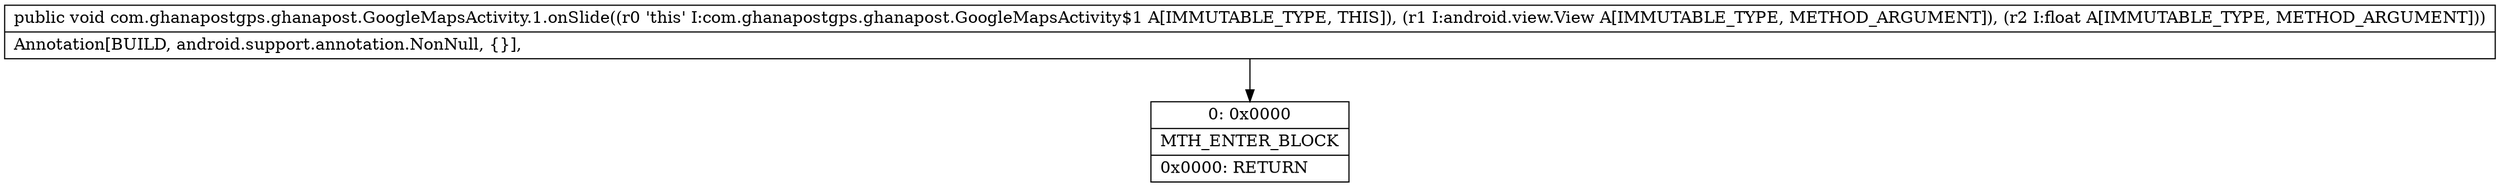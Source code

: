 digraph "CFG forcom.ghanapostgps.ghanapost.GoogleMapsActivity.1.onSlide(Landroid\/view\/View;F)V" {
Node_0 [shape=record,label="{0\:\ 0x0000|MTH_ENTER_BLOCK\l|0x0000: RETURN   \l}"];
MethodNode[shape=record,label="{public void com.ghanapostgps.ghanapost.GoogleMapsActivity.1.onSlide((r0 'this' I:com.ghanapostgps.ghanapost.GoogleMapsActivity$1 A[IMMUTABLE_TYPE, THIS]), (r1 I:android.view.View A[IMMUTABLE_TYPE, METHOD_ARGUMENT]), (r2 I:float A[IMMUTABLE_TYPE, METHOD_ARGUMENT]))  | Annotation[BUILD, android.support.annotation.NonNull, \{\}], \l}"];
MethodNode -> Node_0;
}


